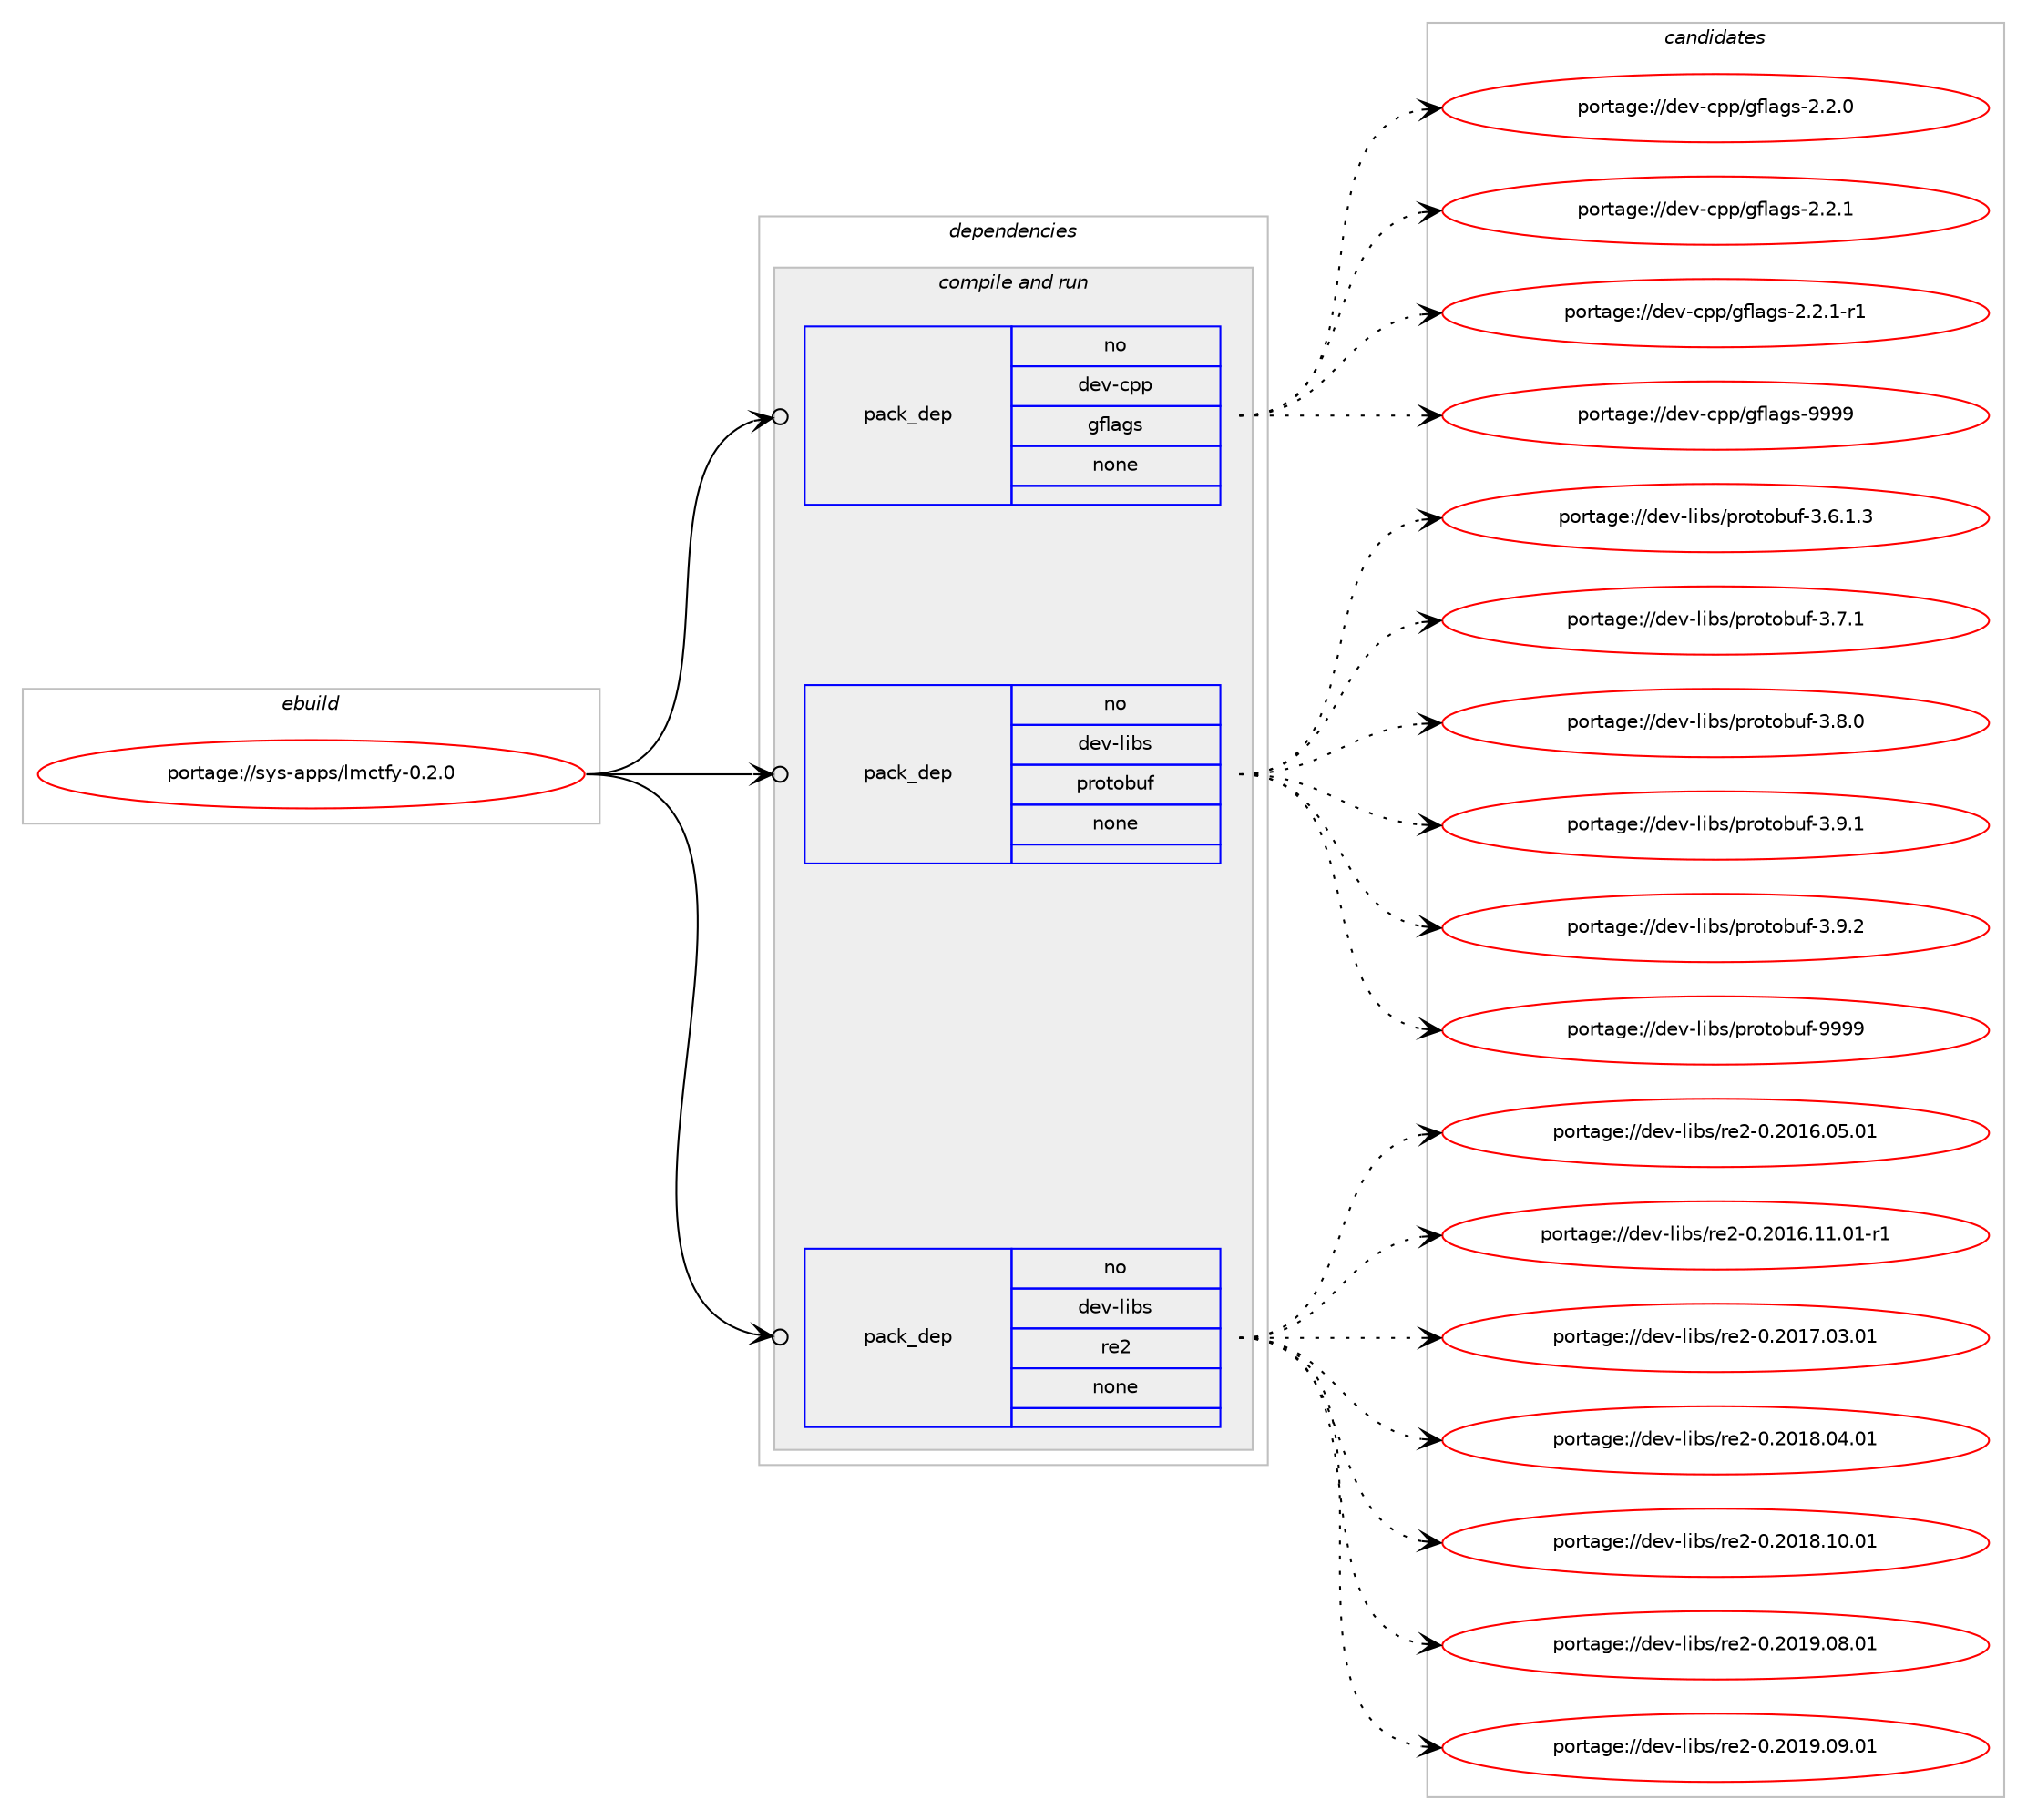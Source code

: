 digraph prolog {

# *************
# Graph options
# *************

newrank=true;
concentrate=true;
compound=true;
graph [rankdir=LR,fontname=Helvetica,fontsize=10,ranksep=1.5];#, ranksep=2.5, nodesep=0.2];
edge  [arrowhead=vee];
node  [fontname=Helvetica,fontsize=10];

# **********
# The ebuild
# **********

subgraph cluster_leftcol {
color=gray;
rank=same;
label=<<i>ebuild</i>>;
id [label="portage://sys-apps/lmctfy-0.2.0", color=red, width=4, href="../sys-apps/lmctfy-0.2.0.svg"];
}

# ****************
# The dependencies
# ****************

subgraph cluster_midcol {
color=gray;
label=<<i>dependencies</i>>;
subgraph cluster_compile {
fillcolor="#eeeeee";
style=filled;
label=<<i>compile</i>>;
}
subgraph cluster_compileandrun {
fillcolor="#eeeeee";
style=filled;
label=<<i>compile and run</i>>;
subgraph pack302901 {
dependency409253 [label=<<TABLE BORDER="0" CELLBORDER="1" CELLSPACING="0" CELLPADDING="4" WIDTH="220"><TR><TD ROWSPAN="6" CELLPADDING="30">pack_dep</TD></TR><TR><TD WIDTH="110">no</TD></TR><TR><TD>dev-cpp</TD></TR><TR><TD>gflags</TD></TR><TR><TD>none</TD></TR><TR><TD></TD></TR></TABLE>>, shape=none, color=blue];
}
id:e -> dependency409253:w [weight=20,style="solid",arrowhead="odotvee"];
subgraph pack302902 {
dependency409254 [label=<<TABLE BORDER="0" CELLBORDER="1" CELLSPACING="0" CELLPADDING="4" WIDTH="220"><TR><TD ROWSPAN="6" CELLPADDING="30">pack_dep</TD></TR><TR><TD WIDTH="110">no</TD></TR><TR><TD>dev-libs</TD></TR><TR><TD>protobuf</TD></TR><TR><TD>none</TD></TR><TR><TD></TD></TR></TABLE>>, shape=none, color=blue];
}
id:e -> dependency409254:w [weight=20,style="solid",arrowhead="odotvee"];
subgraph pack302903 {
dependency409255 [label=<<TABLE BORDER="0" CELLBORDER="1" CELLSPACING="0" CELLPADDING="4" WIDTH="220"><TR><TD ROWSPAN="6" CELLPADDING="30">pack_dep</TD></TR><TR><TD WIDTH="110">no</TD></TR><TR><TD>dev-libs</TD></TR><TR><TD>re2</TD></TR><TR><TD>none</TD></TR><TR><TD></TD></TR></TABLE>>, shape=none, color=blue];
}
id:e -> dependency409255:w [weight=20,style="solid",arrowhead="odotvee"];
}
subgraph cluster_run {
fillcolor="#eeeeee";
style=filled;
label=<<i>run</i>>;
}
}

# **************
# The candidates
# **************

subgraph cluster_choices {
rank=same;
color=gray;
label=<<i>candidates</i>>;

subgraph choice302901 {
color=black;
nodesep=1;
choiceportage10010111845991121124710310210897103115455046504648 [label="portage://dev-cpp/gflags-2.2.0", color=red, width=4,href="../dev-cpp/gflags-2.2.0.svg"];
choiceportage10010111845991121124710310210897103115455046504649 [label="portage://dev-cpp/gflags-2.2.1", color=red, width=4,href="../dev-cpp/gflags-2.2.1.svg"];
choiceportage100101118459911211247103102108971031154550465046494511449 [label="portage://dev-cpp/gflags-2.2.1-r1", color=red, width=4,href="../dev-cpp/gflags-2.2.1-r1.svg"];
choiceportage100101118459911211247103102108971031154557575757 [label="portage://dev-cpp/gflags-9999", color=red, width=4,href="../dev-cpp/gflags-9999.svg"];
dependency409253:e -> choiceportage10010111845991121124710310210897103115455046504648:w [style=dotted,weight="100"];
dependency409253:e -> choiceportage10010111845991121124710310210897103115455046504649:w [style=dotted,weight="100"];
dependency409253:e -> choiceportage100101118459911211247103102108971031154550465046494511449:w [style=dotted,weight="100"];
dependency409253:e -> choiceportage100101118459911211247103102108971031154557575757:w [style=dotted,weight="100"];
}
subgraph choice302902 {
color=black;
nodesep=1;
choiceportage100101118451081059811547112114111116111981171024551465446494651 [label="portage://dev-libs/protobuf-3.6.1.3", color=red, width=4,href="../dev-libs/protobuf-3.6.1.3.svg"];
choiceportage10010111845108105981154711211411111611198117102455146554649 [label="portage://dev-libs/protobuf-3.7.1", color=red, width=4,href="../dev-libs/protobuf-3.7.1.svg"];
choiceportage10010111845108105981154711211411111611198117102455146564648 [label="portage://dev-libs/protobuf-3.8.0", color=red, width=4,href="../dev-libs/protobuf-3.8.0.svg"];
choiceportage10010111845108105981154711211411111611198117102455146574649 [label="portage://dev-libs/protobuf-3.9.1", color=red, width=4,href="../dev-libs/protobuf-3.9.1.svg"];
choiceportage10010111845108105981154711211411111611198117102455146574650 [label="portage://dev-libs/protobuf-3.9.2", color=red, width=4,href="../dev-libs/protobuf-3.9.2.svg"];
choiceportage100101118451081059811547112114111116111981171024557575757 [label="portage://dev-libs/protobuf-9999", color=red, width=4,href="../dev-libs/protobuf-9999.svg"];
dependency409254:e -> choiceportage100101118451081059811547112114111116111981171024551465446494651:w [style=dotted,weight="100"];
dependency409254:e -> choiceportage10010111845108105981154711211411111611198117102455146554649:w [style=dotted,weight="100"];
dependency409254:e -> choiceportage10010111845108105981154711211411111611198117102455146564648:w [style=dotted,weight="100"];
dependency409254:e -> choiceportage10010111845108105981154711211411111611198117102455146574649:w [style=dotted,weight="100"];
dependency409254:e -> choiceportage10010111845108105981154711211411111611198117102455146574650:w [style=dotted,weight="100"];
dependency409254:e -> choiceportage100101118451081059811547112114111116111981171024557575757:w [style=dotted,weight="100"];
}
subgraph choice302903 {
color=black;
nodesep=1;
choiceportage1001011184510810598115471141015045484650484954464853464849 [label="portage://dev-libs/re2-0.2016.05.01", color=red, width=4,href="../dev-libs/re2-0.2016.05.01.svg"];
choiceportage10010111845108105981154711410150454846504849544649494648494511449 [label="portage://dev-libs/re2-0.2016.11.01-r1", color=red, width=4,href="../dev-libs/re2-0.2016.11.01-r1.svg"];
choiceportage1001011184510810598115471141015045484650484955464851464849 [label="portage://dev-libs/re2-0.2017.03.01", color=red, width=4,href="../dev-libs/re2-0.2017.03.01.svg"];
choiceportage1001011184510810598115471141015045484650484956464852464849 [label="portage://dev-libs/re2-0.2018.04.01", color=red, width=4,href="../dev-libs/re2-0.2018.04.01.svg"];
choiceportage1001011184510810598115471141015045484650484956464948464849 [label="portage://dev-libs/re2-0.2018.10.01", color=red, width=4,href="../dev-libs/re2-0.2018.10.01.svg"];
choiceportage1001011184510810598115471141015045484650484957464856464849 [label="portage://dev-libs/re2-0.2019.08.01", color=red, width=4,href="../dev-libs/re2-0.2019.08.01.svg"];
choiceportage1001011184510810598115471141015045484650484957464857464849 [label="portage://dev-libs/re2-0.2019.09.01", color=red, width=4,href="../dev-libs/re2-0.2019.09.01.svg"];
dependency409255:e -> choiceportage1001011184510810598115471141015045484650484954464853464849:w [style=dotted,weight="100"];
dependency409255:e -> choiceportage10010111845108105981154711410150454846504849544649494648494511449:w [style=dotted,weight="100"];
dependency409255:e -> choiceportage1001011184510810598115471141015045484650484955464851464849:w [style=dotted,weight="100"];
dependency409255:e -> choiceportage1001011184510810598115471141015045484650484956464852464849:w [style=dotted,weight="100"];
dependency409255:e -> choiceportage1001011184510810598115471141015045484650484956464948464849:w [style=dotted,weight="100"];
dependency409255:e -> choiceportage1001011184510810598115471141015045484650484957464856464849:w [style=dotted,weight="100"];
dependency409255:e -> choiceportage1001011184510810598115471141015045484650484957464857464849:w [style=dotted,weight="100"];
}
}

}
